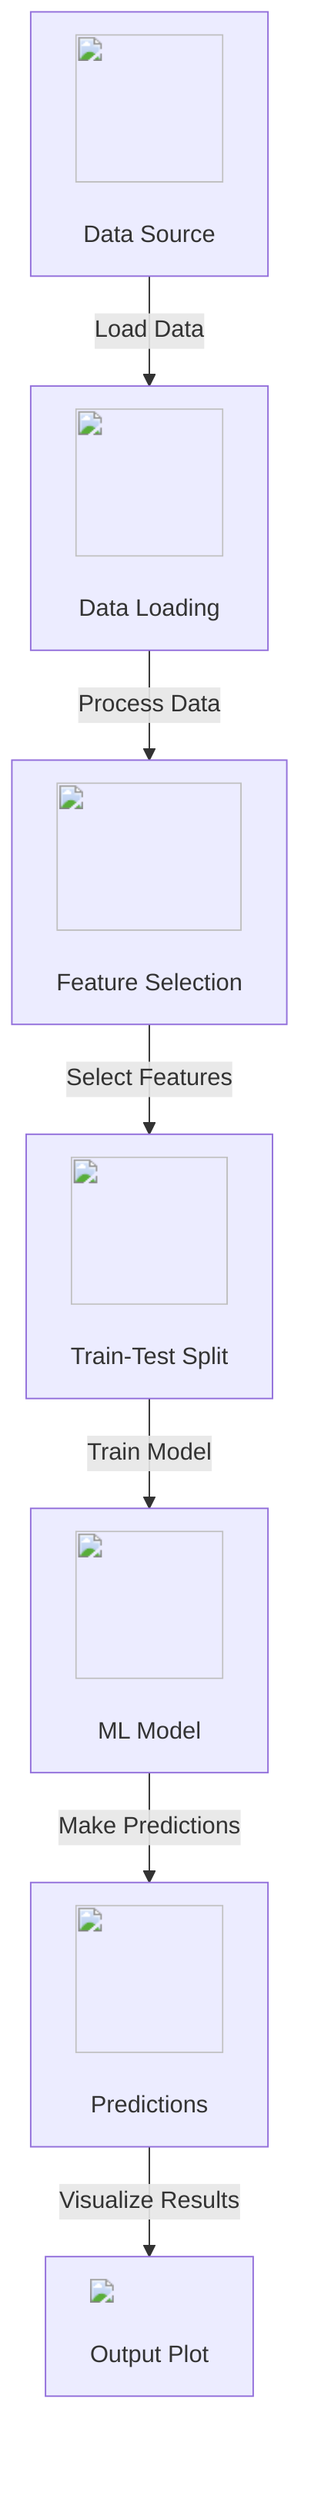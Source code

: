graph TD;
    A["<img src='icons/database.svg' width=100 height=100/> <br/> Data Source"]
    B["<img src='icons/file.svg' width=100 height=100/> <br/> Data Loading"]
    C["<img src='icons/column_split.svg' width=100 height=100/> <br/> Feature Selection"]
    D["<img src='icons/row_split.svg' width=100 height=100/> <br/> Train-Test Split"]
    E["<img src='icons/brain.svg' width=100 height=100/> <br/> ML Model"]
    F["<img src='icons/image.svg' width=100 height=100/> <br/> Predictions"]
    G["<img src='dummy_plots/scatter_plot_template.svg'/> <br/> Output Plot"];

    A --> |"Load Data"| B
    B --> |"Process Data"| C
    C --> |"Select Features"| D
    D --> |"Train Model"| E
    E --> |"Make Predictions"| F
    F --> |"Visualize Results"| G;